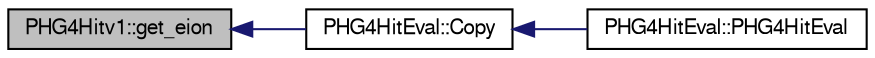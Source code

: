 digraph "PHG4Hitv1::get_eion"
{
  bgcolor="transparent";
  edge [fontname="FreeSans",fontsize="10",labelfontname="FreeSans",labelfontsize="10"];
  node [fontname="FreeSans",fontsize="10",shape=record];
  rankdir="LR";
  Node1 [label="PHG4Hitv1::get_eion",height=0.2,width=0.4,color="black", fillcolor="grey75", style="filled" fontcolor="black"];
  Node1 -> Node2 [dir="back",color="midnightblue",fontsize="10",style="solid",fontname="FreeSans"];
  Node2 [label="PHG4HitEval::Copy",height=0.2,width=0.4,color="black",URL="$d5/d60/classPHG4HitEval.html#a738e731dc05b258c3daa36b86cfe5880"];
  Node2 -> Node3 [dir="back",color="midnightblue",fontsize="10",style="solid",fontname="FreeSans"];
  Node3 [label="PHG4HitEval::PHG4HitEval",height=0.2,width=0.4,color="black",URL="$d5/d60/classPHG4HitEval.html#a2e7bc9a1230620c6f330731d0d420036"];
}

